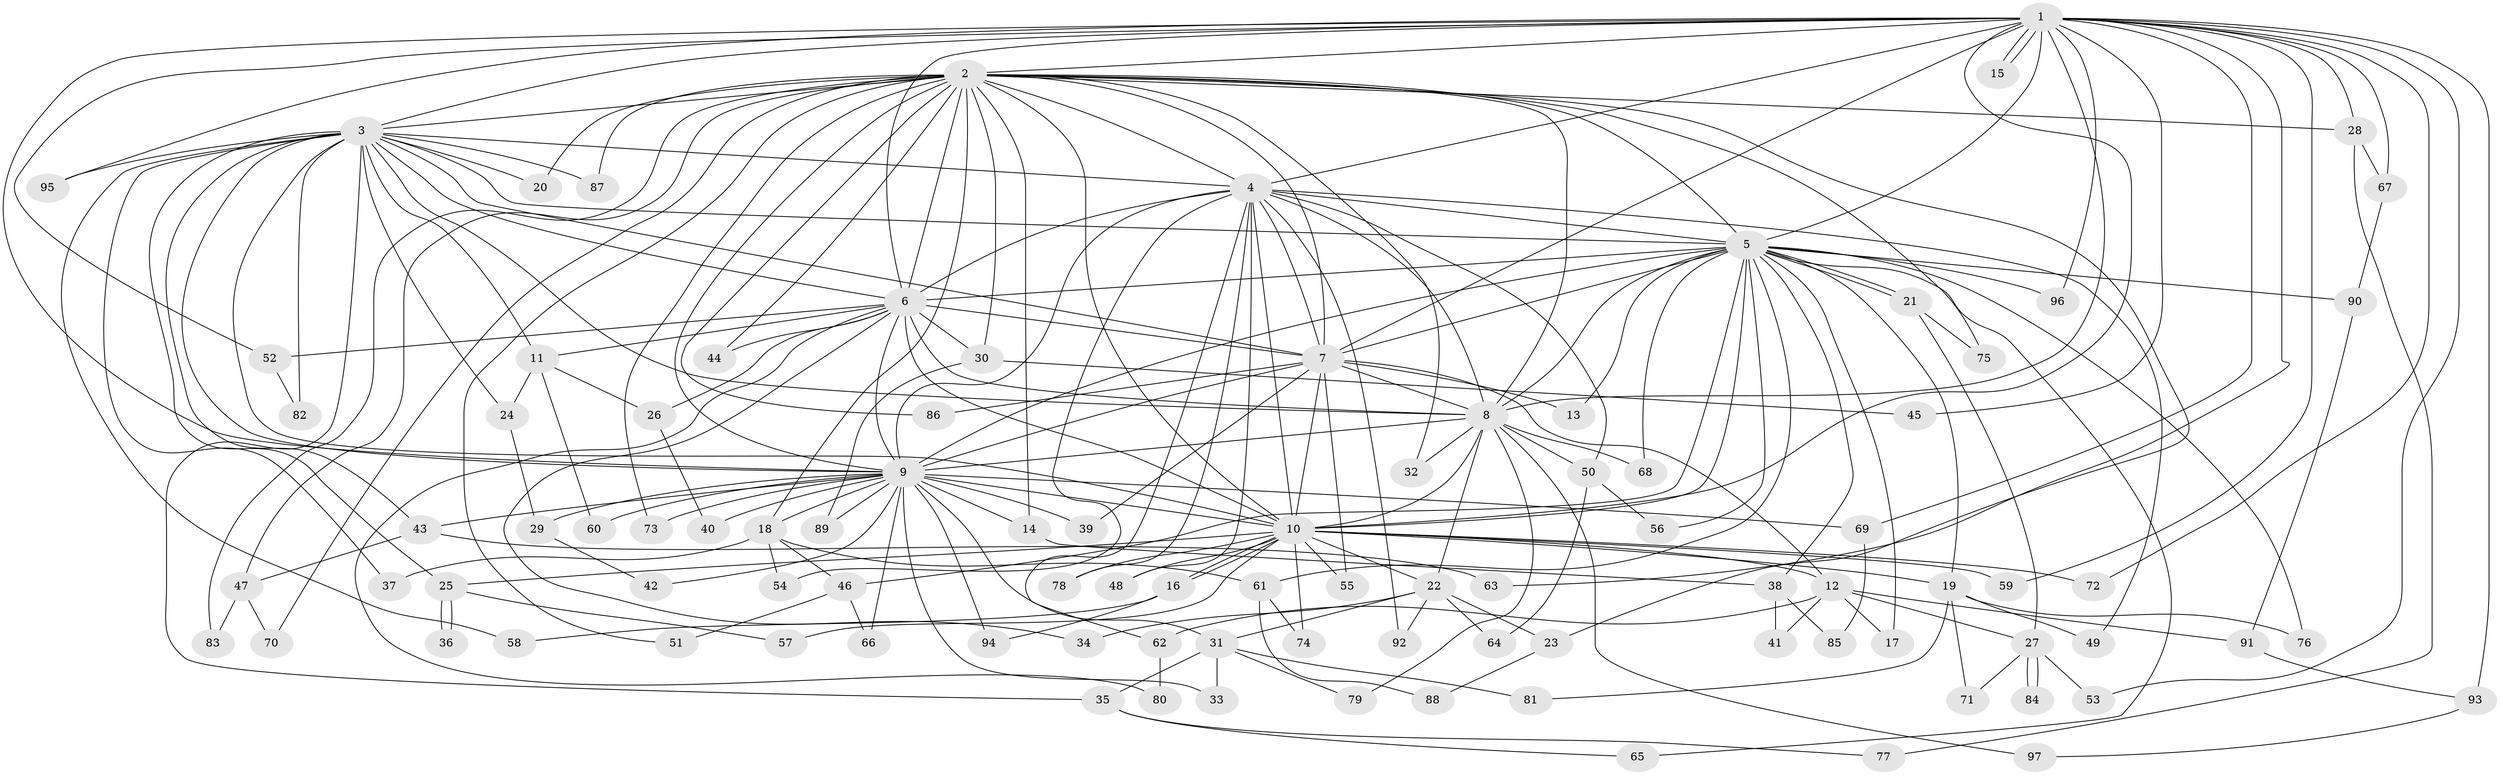 // coarse degree distribution, {18: 0.014285714285714285, 21: 0.014285714285714285, 31: 0.014285714285714285, 13: 0.014285714285714285, 20: 0.02857142857142857, 11: 0.014285714285714285, 17: 0.014285714285714285, 5: 0.04285714285714286, 7: 0.02857142857142857, 2: 0.4857142857142857, 4: 0.12857142857142856, 6: 0.02857142857142857, 3: 0.17142857142857143}
// Generated by graph-tools (version 1.1) at 2025/23/03/03/25 07:23:45]
// undirected, 97 vertices, 219 edges
graph export_dot {
graph [start="1"]
  node [color=gray90,style=filled];
  1;
  2;
  3;
  4;
  5;
  6;
  7;
  8;
  9;
  10;
  11;
  12;
  13;
  14;
  15;
  16;
  17;
  18;
  19;
  20;
  21;
  22;
  23;
  24;
  25;
  26;
  27;
  28;
  29;
  30;
  31;
  32;
  33;
  34;
  35;
  36;
  37;
  38;
  39;
  40;
  41;
  42;
  43;
  44;
  45;
  46;
  47;
  48;
  49;
  50;
  51;
  52;
  53;
  54;
  55;
  56;
  57;
  58;
  59;
  60;
  61;
  62;
  63;
  64;
  65;
  66;
  67;
  68;
  69;
  70;
  71;
  72;
  73;
  74;
  75;
  76;
  77;
  78;
  79;
  80;
  81;
  82;
  83;
  84;
  85;
  86;
  87;
  88;
  89;
  90;
  91;
  92;
  93;
  94;
  95;
  96;
  97;
  1 -- 2;
  1 -- 3;
  1 -- 4;
  1 -- 5;
  1 -- 6;
  1 -- 7;
  1 -- 8;
  1 -- 9;
  1 -- 10;
  1 -- 15;
  1 -- 15;
  1 -- 28;
  1 -- 45;
  1 -- 52;
  1 -- 53;
  1 -- 59;
  1 -- 63;
  1 -- 67;
  1 -- 69;
  1 -- 72;
  1 -- 93;
  1 -- 95;
  1 -- 96;
  2 -- 3;
  2 -- 4;
  2 -- 5;
  2 -- 6;
  2 -- 7;
  2 -- 8;
  2 -- 9;
  2 -- 10;
  2 -- 14;
  2 -- 18;
  2 -- 20;
  2 -- 23;
  2 -- 28;
  2 -- 30;
  2 -- 32;
  2 -- 44;
  2 -- 47;
  2 -- 51;
  2 -- 70;
  2 -- 73;
  2 -- 75;
  2 -- 83;
  2 -- 86;
  2 -- 87;
  3 -- 4;
  3 -- 5;
  3 -- 6;
  3 -- 7;
  3 -- 8;
  3 -- 9;
  3 -- 10;
  3 -- 11;
  3 -- 20;
  3 -- 24;
  3 -- 25;
  3 -- 35;
  3 -- 37;
  3 -- 43;
  3 -- 58;
  3 -- 82;
  3 -- 87;
  3 -- 95;
  4 -- 5;
  4 -- 6;
  4 -- 7;
  4 -- 8;
  4 -- 9;
  4 -- 10;
  4 -- 48;
  4 -- 49;
  4 -- 50;
  4 -- 54;
  4 -- 62;
  4 -- 78;
  4 -- 92;
  5 -- 6;
  5 -- 7;
  5 -- 8;
  5 -- 9;
  5 -- 10;
  5 -- 13;
  5 -- 17;
  5 -- 19;
  5 -- 21;
  5 -- 21;
  5 -- 38;
  5 -- 46;
  5 -- 56;
  5 -- 61;
  5 -- 65;
  5 -- 68;
  5 -- 76;
  5 -- 90;
  5 -- 96;
  6 -- 7;
  6 -- 8;
  6 -- 9;
  6 -- 10;
  6 -- 11;
  6 -- 26;
  6 -- 30;
  6 -- 34;
  6 -- 44;
  6 -- 52;
  6 -- 80;
  7 -- 8;
  7 -- 9;
  7 -- 10;
  7 -- 12;
  7 -- 13;
  7 -- 39;
  7 -- 55;
  7 -- 86;
  8 -- 9;
  8 -- 10;
  8 -- 22;
  8 -- 32;
  8 -- 50;
  8 -- 68;
  8 -- 79;
  8 -- 97;
  9 -- 10;
  9 -- 14;
  9 -- 18;
  9 -- 29;
  9 -- 31;
  9 -- 33;
  9 -- 39;
  9 -- 40;
  9 -- 42;
  9 -- 43;
  9 -- 60;
  9 -- 66;
  9 -- 69;
  9 -- 73;
  9 -- 89;
  9 -- 94;
  10 -- 12;
  10 -- 16;
  10 -- 16;
  10 -- 19;
  10 -- 22;
  10 -- 25;
  10 -- 48;
  10 -- 55;
  10 -- 57;
  10 -- 59;
  10 -- 72;
  10 -- 74;
  10 -- 78;
  11 -- 24;
  11 -- 26;
  11 -- 60;
  12 -- 17;
  12 -- 27;
  12 -- 41;
  12 -- 62;
  12 -- 91;
  14 -- 38;
  16 -- 58;
  16 -- 94;
  18 -- 37;
  18 -- 46;
  18 -- 54;
  18 -- 61;
  19 -- 49;
  19 -- 71;
  19 -- 76;
  19 -- 81;
  21 -- 27;
  21 -- 75;
  22 -- 23;
  22 -- 31;
  22 -- 34;
  22 -- 64;
  22 -- 92;
  23 -- 88;
  24 -- 29;
  25 -- 36;
  25 -- 36;
  25 -- 57;
  26 -- 40;
  27 -- 53;
  27 -- 71;
  27 -- 84;
  27 -- 84;
  28 -- 67;
  28 -- 77;
  29 -- 42;
  30 -- 45;
  30 -- 89;
  31 -- 33;
  31 -- 35;
  31 -- 79;
  31 -- 81;
  35 -- 65;
  35 -- 77;
  38 -- 41;
  38 -- 85;
  43 -- 47;
  43 -- 63;
  46 -- 51;
  46 -- 66;
  47 -- 70;
  47 -- 83;
  50 -- 56;
  50 -- 64;
  52 -- 82;
  61 -- 74;
  61 -- 88;
  62 -- 80;
  67 -- 90;
  69 -- 85;
  90 -- 91;
  91 -- 93;
  93 -- 97;
}
